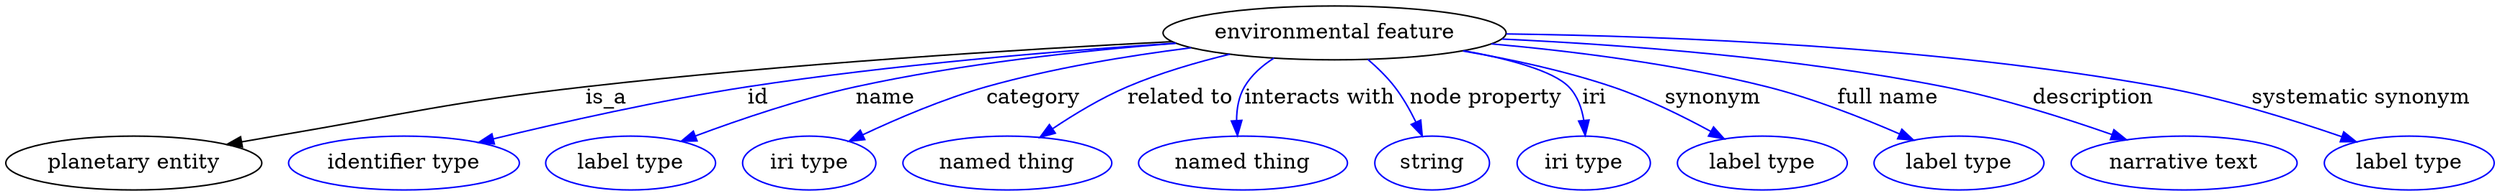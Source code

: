 digraph {
	graph [bb="0,0,1337.1,122"];
	node [label="\N"];
	"environmental feature"	 [height=0.5,
		label="environmental feature",
		pos="710.36,104",
		width=2.4428];
	"planetary entity"	 [height=0.5,
		pos="65.357,18",
		width=1.8155];
	"environmental feature" -> "planetary entity"	 [label=is_a,
		lp="326.63,61",
		pos="e,114.09,30.1 626.38,98.575 546.14,92.868 421.89,82.664 314.81,68 236.71,57.306 217.48,52.315 140.36,36 135.03,34.874 129.51,33.652 \
123.99,32.393"];
	id	 [color=blue,
		height=0.5,
		label="identifier type",
		pos="208.36,18",
		width=1.652];
	"environmental feature" -> id	 [color=blue,
		label=id,
		lp="408.8,61",
		pos="e,253.33,29.974 628.24,97.372 565.96,91.627 478.41,82.012 402.47,68 345.6,57.508 332.33,50.51 276.36,36 272.05,34.884 267.59,33.721 \
263.12,32.547",
		style=solid];
	name	 [color=blue,
		height=0.5,
		label="label type",
		pos="330.36,18",
		width=1.2425];
	"environmental feature" -> name	 [color=blue,
		label=name,
		lp="476.52,61",
		pos="e,360.1,31.562 629.46,96.915 580.23,91.473 516.38,82.391 461.04,68 429.46,59.787 395.03,46.425 369.45,35.58",
		style=solid];
	category	 [color=blue,
		height=0.5,
		label="iri type",
		pos="428.36,18",
		width=0.9834];
	"environmental feature" -> category	 [color=blue,
		label=category,
		lp="553.45,61",
		pos="e,451.63,31.759 636.9,93.94 603.49,88.217 563.77,79.788 529.16,68 505.33,59.881 479.93,47.26 460.6,36.731",
		style=solid];
	"related to"	 [color=blue,
		height=0.5,
		label="named thing",
		pos="535.36,18",
		width=1.5019];
	"environmental feature" -> "related to"	 [color=blue,
		label="related to",
		lp="629.59,61",
		pos="e,554.65,34.853 656.8,89.707 639.14,84.048 619.72,76.773 602.88,68 588.83,60.678 574.54,50.567 562.75,41.352",
		style=solid];
	"interacts with"	 [color=blue,
		height=0.5,
		label="named thing",
		pos="661.36,18",
		width=1.5019];
	"environmental feature" -> "interacts with"	 [color=blue,
		label="interacts with",
		lp="701.26,61",
		pos="e,658.1,36.057 679.02,86.834 672.44,81.682 666.34,75.394 662.55,68 659.15,61.386 657.89,53.601 657.72,46.17",
		style=solid];
	"node property"	 [color=blue,
		height=0.5,
		label=string,
		pos="763.36,18",
		width=0.8403];
	"environmental feature" -> "node property"	 [color=blue,
		label="node property",
		lp="785.43,61",
		pos="e,755.61,35.582 725.33,86.194 729.76,80.545 734.47,74.163 738.36,68 742.94,60.726 747.35,52.498 751.15,44.848",
		style=solid];
	iri	 [color=blue,
		height=0.5,
		label="iri type",
		pos="847.36,18",
		width=0.9834];
	"environmental feature" -> iri	 [color=blue,
		label=iri,
		lp="844.58,61",
		pos="e,844.49,36.422 770.45,90.839 794.85,84.46 819.4,76.375 828.36,68 834.56,62.202 838.75,54.171 841.58,46.239",
		style=solid];
	synonym	 [color=blue,
		height=0.5,
		label="label type",
		pos="945.36,18",
		width=1.2425];
	"environmental feature" -> synonym	 [color=blue,
		label=synonym,
		lp="909.03,61",
		pos="e,921.47,33.356 774.54,91.676 799.87,85.858 828.93,77.972 854.36,68 874.46,60.115 895.68,48.659 912.57,38.701",
		style=solid];
	"full name"	 [color=blue,
		height=0.5,
		label="label type",
		pos="1052.4,18",
		width=1.2425];
	"environmental feature" -> "full name"	 [color=blue,
		label="full name",
		lp="1004,61",
		pos="e,1025,32.387 790.34,96.462 834.58,91.031 890.19,82.11 938.36,68 965.1,60.167 993.81,47.543 1015.7,36.94",
		style=solid];
	description	 [color=blue,
		height=0.5,
		label="narrative text",
		pos="1172.4,18",
		width=1.5834];
	"environmental feature" -> description	 [color=blue,
		label=description,
		lp="1112.5,61",
		pos="e,1139,32.615 796.22,100.01 862.07,95.619 954.85,86.543 1034.4,68 1067.1,60.371 1102.7,47.342 1129.5,36.497",
		style=solid];
	"systematic synonym"	 [color=blue,
		height=0.5,
		label="label type",
		pos="1292.4,18",
		width=1.2425];
	"environmental feature" -> "systematic synonym"	 [color=blue,
		label="systematic synonym",
		lp="1253.3,61",
		pos="e,1261.6,31.13 795.73,99.504 903.44,93.39 1082.5,81.639 1147.4,68 1183.6,60.383 1223.3,46.281 1251.9,34.991",
		style=solid];
}

